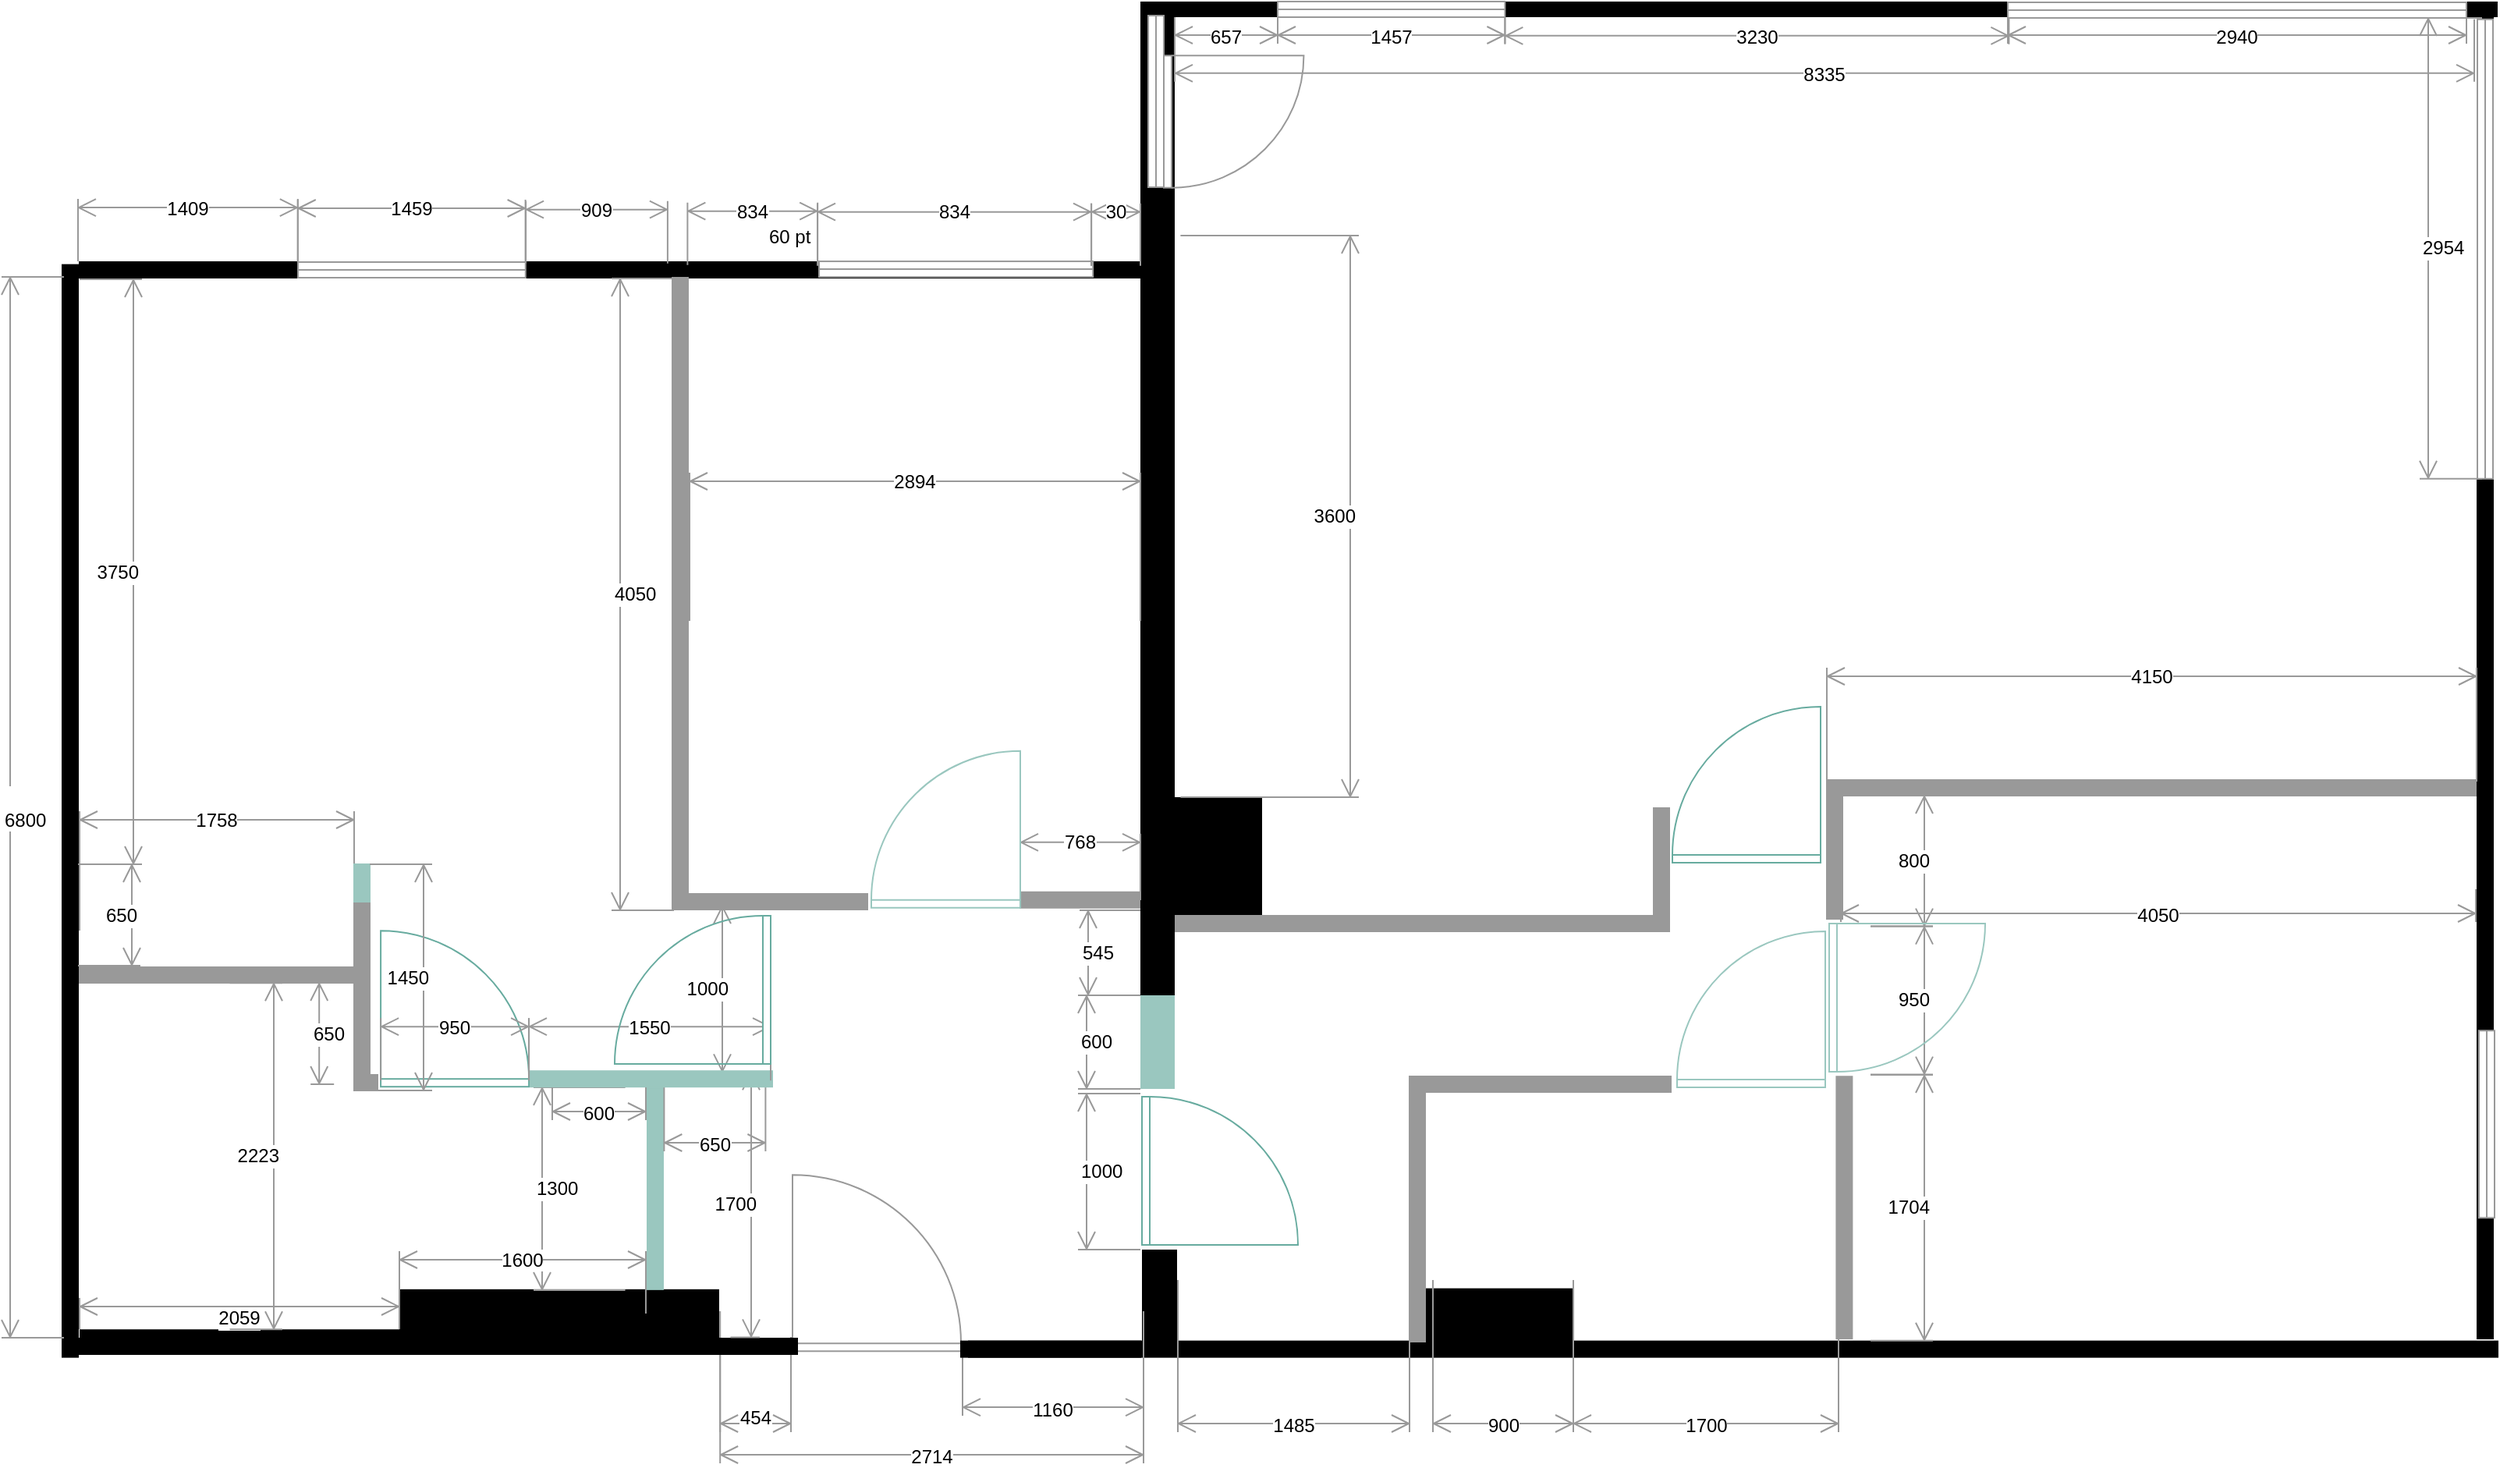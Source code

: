 <mxfile version="20.3.0" type="device"><diagram id="LmHbcjnlxek3c9rHapPQ" name="base"><mxGraphModel dx="562" dy="327" grid="1" gridSize="10" guides="1" tooltips="1" connect="1" arrows="1" fold="1" page="1" pageScale="1" pageWidth="1600" pageHeight="900" math="0" shadow="0"><root><mxCell id="0"/><mxCell id="1" parent="0"/><mxCell id="8h_9dOyON5UXDxuNTyqP-21" value="" style="verticalLabelPosition=bottom;html=1;verticalAlign=top;align=center;shape=mxgraph.floorplan.wall;fillColor=strokeColor;strokeColor=#999999;" parent="1" vertex="1"><mxGeometry x="1260" y="1242" width="420" height="10" as="geometry"/></mxCell><mxCell id="8h_9dOyON5UXDxuNTyqP-22" value="" style="verticalLabelPosition=bottom;html=1;verticalAlign=top;align=center;shape=mxgraph.floorplan.wall;fillColor=#000000;" parent="1" vertex="1"><mxGeometry x="140" y="910" width="380" height="10" as="geometry"/></mxCell><mxCell id="8h_9dOyON5UXDxuNTyqP-23" value="" style="verticalLabelPosition=bottom;html=1;verticalAlign=top;align=center;shape=mxgraph.floorplan.wall;fillColor=#000000;direction=south;" parent="1" vertex="1"><mxGeometry x="129" y="911.82" width="10" height="700" as="geometry"/></mxCell><mxCell id="8h_9dOyON5UXDxuNTyqP-24" value="" style="verticalLabelPosition=bottom;html=1;verticalAlign=top;align=center;shape=mxgraph.floorplan.wall;fillColor=#000000;" parent="1" vertex="1"><mxGeometry x="520" y="910" width="310" height="10" as="geometry"/></mxCell><mxCell id="8h_9dOyON5UXDxuNTyqP-25" value="" style="verticalLabelPosition=bottom;html=1;verticalAlign=top;align=center;shape=mxgraph.floorplan.wall;fillColor=#000000;strokeColor=none;" parent="1" vertex="1"><mxGeometry x="820" y="743" width="870" height="10" as="geometry"/></mxCell><mxCell id="8h_9dOyON5UXDxuNTyqP-26" value="" style="verticalLabelPosition=bottom;html=1;verticalAlign=top;align=center;shape=mxgraph.floorplan.wall;fillColor=#000000;direction=south;" parent="1" vertex="1"><mxGeometry x="1677" y="750" width="10" height="850" as="geometry"/></mxCell><mxCell id="8h_9dOyON5UXDxuNTyqP-27" value="" style="verticalLabelPosition=bottom;html=1;verticalAlign=top;align=center;shape=mxgraph.floorplan.wall;fillColor=#000000;" parent="1" vertex="1"><mxGeometry x="140" y="1600" width="460" height="10" as="geometry"/></mxCell><mxCell id="8h_9dOyON5UXDxuNTyqP-28" value="" style="verticalLabelPosition=bottom;html=1;verticalAlign=top;align=center;shape=mxgraph.floorplan.wall;fillColor=#000000;" parent="1" vertex="1"><mxGeometry x="710" y="1601.82" width="980" height="10" as="geometry"/></mxCell><mxCell id="8h_9dOyON5UXDxuNTyqP-29" value="" style="rounded=0;whiteSpace=wrap;html=1;strokeColor=none;fillColor=#000000;" parent="1" vertex="1"><mxGeometry x="820" y="750" width="22" height="580" as="geometry"/></mxCell><mxCell id="8h_9dOyON5UXDxuNTyqP-30" value="" style="rounded=0;whiteSpace=wrap;html=1;strokeColor=none;fillColor=#000000;" parent="1" vertex="1"><mxGeometry x="821" y="1543" width="22.5" height="60" as="geometry"/></mxCell><mxCell id="8h_9dOyON5UXDxuNTyqP-31" value="" style="verticalLabelPosition=bottom;html=1;verticalAlign=top;align=center;shape=mxgraph.floorplan.window;strokeColor=#999999;fillColor=#FFFFFF;" parent="1" vertex="1"><mxGeometry x="280" y="910" width="145.9" height="10" as="geometry"/></mxCell><mxCell id="8h_9dOyON5UXDxuNTyqP-32" value="" style="verticalLabelPosition=bottom;html=1;verticalAlign=top;align=center;shape=mxgraph.floorplan.window;strokeColor=#999999;fillColor=#FFFFFF;" parent="1" vertex="1"><mxGeometry x="614" y="909.53" width="175.6" height="10" as="geometry"/></mxCell><mxCell id="8h_9dOyON5UXDxuNTyqP-33" value="" style="verticalLabelPosition=bottom;html=1;verticalAlign=top;align=center;shape=mxgraph.floorplan.window;strokeColor=#999999;fillColor=#FFFFFF;flipV=1;" parent="1" vertex="1"><mxGeometry x="908" y="743" width="145.7" height="10" as="geometry"/></mxCell><mxCell id="8h_9dOyON5UXDxuNTyqP-34" value="" style="verticalLabelPosition=bottom;html=1;verticalAlign=top;align=center;shape=mxgraph.floorplan.window;strokeColor=#999999;fillColor=#FFFFFF;" parent="1" vertex="1"><mxGeometry x="1376" y="743.5" width="294" height="10" as="geometry"/></mxCell><mxCell id="8h_9dOyON5UXDxuNTyqP-35" value="" style="verticalLabelPosition=bottom;html=1;verticalAlign=top;align=center;shape=mxgraph.floorplan.window;strokeColor=#999999;fillColor=#FFFFFF;direction=south;" parent="1" vertex="1"><mxGeometry x="1678" y="1402.64" width="10" height="120" as="geometry"/></mxCell><mxCell id="8h_9dOyON5UXDxuNTyqP-36" value="" style="verticalLabelPosition=bottom;html=1;verticalAlign=top;align=center;shape=mxgraph.floorplan.window;strokeColor=#999999;fillColor=#FFFFFF;direction=south;" parent="1" vertex="1"><mxGeometry x="820" y="752" width="20" height="110" as="geometry"/></mxCell><mxCell id="8h_9dOyON5UXDxuNTyqP-37" value="" style="verticalLabelPosition=bottom;html=1;verticalAlign=top;align=center;shape=mxgraph.floorplan.doorRight;aspect=fixed;strokeColor=#999999;fillColor=#FFFFFF;direction=north;" parent="1" vertex="1"><mxGeometry x="835" y="777.64" width="90" height="84.71" as="geometry"/></mxCell><mxCell id="8h_9dOyON5UXDxuNTyqP-40" value="2714" style="shape=dimension;whiteSpace=wrap;html=1;align=center;points=[];verticalAlign=bottom;spacingBottom=-5;labelBackgroundColor=#ffffff;strokeColor=#999999;" parent="1" vertex="1"><mxGeometry x="550.6" y="1582.51" width="271.4" height="97.49" as="geometry"/></mxCell><mxCell id="8h_9dOyON5UXDxuNTyqP-41" value="454" style="shape=dimension;direction=west;whiteSpace=wrap;html=1;align=center;points=[];verticalAlign=bottom;spacingTop=-8;labelBackgroundColor=#ffffff;strokeColor=#999999;flipH=1;flipV=1;" parent="1" vertex="1"><mxGeometry x="550.6" y="1599.01" width="45.4" height="60.99" as="geometry"/></mxCell><mxCell id="8h_9dOyON5UXDxuNTyqP-42" value="545" style="shape=dimension;direction=south;whiteSpace=wrap;html=1;align=left;points=[];verticalAlign=middle;labelBackgroundColor=#ffffff;strokeColor=#999999;" parent="1" vertex="1"><mxGeometry x="781" y="1325.5" width="40" height="54.5" as="geometry"/></mxCell><mxCell id="8h_9dOyON5UXDxuNTyqP-43" value="2894" style="shape=dimension;direction=west;whiteSpace=wrap;html=1;align=center;points=[];verticalAlign=top;spacingTop=-8;labelBackgroundColor=#ffffff;strokeColor=#999999;fillColor=#999999;" parent="1" vertex="1"><mxGeometry x="531" y="1045" width="289" height="95" as="geometry"/></mxCell><mxCell id="8h_9dOyON5UXDxuNTyqP-44" value="1409" style="shape=dimension;direction=west;whiteSpace=wrap;html=1;align=center;points=[];verticalAlign=top;spacingTop=-8;labelBackgroundColor=#ffffff;strokeColor=#999999;fillColor=#999999;" parent="1" vertex="1"><mxGeometry x="139" y="869.53" width="140.9" height="40" as="geometry"/></mxCell><mxCell id="8h_9dOyON5UXDxuNTyqP-45" value="1459" style="shape=dimension;direction=west;whiteSpace=wrap;html=1;align=center;points=[];verticalAlign=top;spacingTop=-8;labelBackgroundColor=#ffffff;strokeColor=#999999;fillColor=#999999;" parent="1" vertex="1"><mxGeometry x="279.9" y="870" width="145.9" height="40" as="geometry"/></mxCell><mxCell id="8h_9dOyON5UXDxuNTyqP-46" value="909" style="shape=dimension;direction=west;whiteSpace=wrap;html=1;align=center;points=[];verticalAlign=top;spacingTop=-8;labelBackgroundColor=#ffffff;strokeColor=#999999;fillColor=#999999;" parent="1" vertex="1"><mxGeometry x="426.05" y="870.82" width="90.9" height="40" as="geometry"/></mxCell><mxCell id="8h_9dOyON5UXDxuNTyqP-47" value="1160" style="shape=dimension;whiteSpace=wrap;html=1;align=center;points=[];verticalAlign=bottom;spacingBottom=-5;labelBackgroundColor=#ffffff;strokeColor=#999999;fillColor=#999999;" parent="1" vertex="1"><mxGeometry x="706" y="1609.51" width="116" height="40" as="geometry"/></mxCell><mxCell id="8h_9dOyON5UXDxuNTyqP-48" value="" style="verticalLabelPosition=bottom;html=1;verticalAlign=top;align=center;shape=mxgraph.floorplan.doorRight;aspect=fixed;direction=west;strokeColor=#999999;" parent="1" vertex="1"><mxGeometry x="597" y="1493.37" width="108" height="114.76" as="geometry"/></mxCell><mxCell id="8h_9dOyON5UXDxuNTyqP-49" value="" style="verticalLabelPosition=bottom;html=1;verticalAlign=top;align=center;shape=mxgraph.floorplan.wall;fillColor=#000000;" parent="1" vertex="1"><mxGeometry x="705" y="1601.82" width="115" height="10" as="geometry"/></mxCell><mxCell id="8h_9dOyON5UXDxuNTyqP-50" value="834" style="shape=dimension;direction=west;whiteSpace=wrap;html=1;align=center;points=[];verticalAlign=top;spacingTop=-8;labelBackgroundColor=#ffffff;strokeColor=#999999;fillColor=#999999;" parent="1" vertex="1"><mxGeometry x="529.7" y="871.82" width="83.4" height="40" as="geometry"/></mxCell><mxCell id="8h_9dOyON5UXDxuNTyqP-51" value="834" style="shape=dimension;direction=west;whiteSpace=wrap;html=1;align=center;points=[];verticalAlign=top;spacingTop=-8;labelBackgroundColor=#ffffff;strokeColor=#999999;fillColor=#999999;" parent="1" vertex="1"><mxGeometry x="613" y="872.35" width="175.5" height="40" as="geometry"/></mxCell><mxCell id="8h_9dOyON5UXDxuNTyqP-52" value="30" style="shape=dimension;direction=west;whiteSpace=wrap;html=1;align=center;points=[];verticalAlign=top;spacingTop=-8;labelBackgroundColor=#ffffff;strokeColor=#999999;fillColor=#999999;" parent="1" vertex="1"><mxGeometry x="788.6" y="872.35" width="31.4" height="40" as="geometry"/></mxCell><mxCell id="8h_9dOyON5UXDxuNTyqP-53" value="1485" style="shape=dimension;whiteSpace=wrap;html=1;align=center;points=[];verticalAlign=bottom;spacingBottom=-5;labelBackgroundColor=#ffffff;strokeColor=#999999;" parent="1" vertex="1"><mxGeometry x="844" y="1562.51" width="148.5" height="97.49" as="geometry"/></mxCell><mxCell id="8h_9dOyON5UXDxuNTyqP-54" value="4150" style="shape=dimension;direction=west;whiteSpace=wrap;html=1;align=center;points=[];verticalAlign=top;spacingTop=-8;labelBackgroundColor=#ffffff;strokeColor=#999999;fillColor=#999999;" parent="1" vertex="1"><mxGeometry x="1260" y="1170" width="416.5" height="73" as="geometry"/></mxCell><mxCell id="8h_9dOyON5UXDxuNTyqP-55" value="" style="rounded=0;whiteSpace=wrap;html=1;strokeColor=#999999;fillColor=#999999;" parent="1" vertex="1"><mxGeometry x="1260" y="1243" width="10" height="88" as="geometry"/></mxCell><mxCell id="8h_9dOyON5UXDxuNTyqP-56" value="800" style="shape=dimension;direction=north;whiteSpace=wrap;html=1;align=right;points=[];verticalAlign=middle;labelBackgroundColor=#ffffff;strokeColor=#999999;fillColor=#999999;" parent="1" vertex="1"><mxGeometry x="1288" y="1252" width="40" height="83.8" as="geometry"/></mxCell><mxCell id="8h_9dOyON5UXDxuNTyqP-57" value="1704" style="shape=dimension;direction=north;whiteSpace=wrap;html=1;align=right;points=[];verticalAlign=middle;labelBackgroundColor=#ffffff;strokeColor=#999999;fillColor=#999999;" parent="1" vertex="1"><mxGeometry x="1288" y="1431" width="40" height="170.4" as="geometry"/></mxCell><mxCell id="8h_9dOyON5UXDxuNTyqP-58" value="950" style="shape=dimension;direction=north;whiteSpace=wrap;html=1;align=right;points=[];verticalAlign=middle;labelBackgroundColor=#ffffff;strokeColor=#999999;fillColor=#999999;" parent="1" vertex="1"><mxGeometry x="1288" y="1335.8" width="40" height="95" as="geometry"/></mxCell><mxCell id="8h_9dOyON5UXDxuNTyqP-59" value="" style="rounded=0;whiteSpace=wrap;html=1;strokeColor=none;fillColor=#000000;" parent="1" vertex="1"><mxGeometry x="1000" y="1567.81" width="97.5" height="34" as="geometry"/></mxCell><mxCell id="8h_9dOyON5UXDxuNTyqP-60" value="900" style="shape=dimension;whiteSpace=wrap;html=1;align=center;points=[];verticalAlign=bottom;spacingBottom=-5;labelBackgroundColor=#ffffff;strokeColor=#999999;" parent="1" vertex="1"><mxGeometry x="1007.5" y="1562.51" width="90" height="97.49" as="geometry"/></mxCell><mxCell id="8h_9dOyON5UXDxuNTyqP-61" value="1700" style="shape=dimension;whiteSpace=wrap;html=1;align=center;points=[];verticalAlign=bottom;spacingBottom=-5;labelBackgroundColor=#ffffff;strokeColor=#999999;" parent="1" vertex="1"><mxGeometry x="1097.5" y="1562.51" width="170" height="97.49" as="geometry"/></mxCell><mxCell id="8h_9dOyON5UXDxuNTyqP-62" value="" style="rounded=0;whiteSpace=wrap;html=1;strokeColor=none;fillColor=#000000;" parent="1" vertex="1"><mxGeometry x="840" y="1253" width="58" height="77" as="geometry"/></mxCell><mxCell id="8h_9dOyON5UXDxuNTyqP-64" value="3600" style="shape=dimension;direction=north;whiteSpace=wrap;html=1;align=right;points=[];verticalAlign=middle;labelBackgroundColor=#ffffff;strokeColor=#999999;fillColor=#999999;" parent="1" vertex="1"><mxGeometry x="845.7" y="893" width="114.3" height="360" as="geometry"/></mxCell><mxCell id="8h_9dOyON5UXDxuNTyqP-67" value="2954" style="shape=dimension;direction=south;whiteSpace=wrap;html=1;align=left;points=[];verticalAlign=middle;labelBackgroundColor=#ffffff;strokeColor=#999999;fillColor=#999999;" parent="1" vertex="1"><mxGeometry x="1640" y="753.5" width="40" height="295.4" as="geometry"/></mxCell><mxCell id="8h_9dOyON5UXDxuNTyqP-68" value="" style="verticalLabelPosition=bottom;html=1;verticalAlign=top;align=center;shape=mxgraph.floorplan.window;strokeColor=#999999;fillColor=#FFFFFF;direction=south;" parent="1" vertex="1"><mxGeometry x="1677" y="754.4" width="10" height="294.5" as="geometry"/></mxCell><mxCell id="8h_9dOyON5UXDxuNTyqP-69" value="8335" style="shape=dimension;whiteSpace=wrap;html=1;align=center;points=[];verticalAlign=bottom;spacingBottom=-5;labelBackgroundColor=#ffffff;strokeColor=#999999;fillColor=#999999;" parent="1" vertex="1"><mxGeometry x="842" y="754.4" width="833" height="40" as="geometry"/></mxCell><mxCell id="8h_9dOyON5UXDxuNTyqP-70" value="2940" style="shape=dimension;whiteSpace=wrap;html=1;align=center;points=[];verticalAlign=bottom;spacingBottom=-5;labelBackgroundColor=#ffffff;strokeColor=#999999;fillColor=#999999;" parent="1" vertex="1"><mxGeometry x="1376" y="750" width="294" height="20" as="geometry"/></mxCell><mxCell id="8h_9dOyON5UXDxuNTyqP-71" value="657" style="shape=dimension;whiteSpace=wrap;html=1;align=center;points=[];verticalAlign=bottom;spacingBottom=-5;labelBackgroundColor=#ffffff;strokeColor=#999999;fillColor=#999999;" parent="1" vertex="1"><mxGeometry x="842" y="753" width="66" height="17" as="geometry"/></mxCell><mxCell id="8h_9dOyON5UXDxuNTyqP-72" value="1457" style="shape=dimension;whiteSpace=wrap;html=1;align=center;points=[];verticalAlign=bottom;spacingBottom=-5;labelBackgroundColor=#ffffff;strokeColor=#999999;fillColor=#999999;" parent="1" vertex="1"><mxGeometry x="908" y="753" width="145.7" height="17" as="geometry"/></mxCell><mxCell id="8h_9dOyON5UXDxuNTyqP-73" value="3230" style="shape=dimension;whiteSpace=wrap;html=1;align=center;points=[];verticalAlign=bottom;spacingBottom=-5;labelBackgroundColor=#ffffff;strokeColor=#999999;fillColor=#999999;" parent="1" vertex="1"><mxGeometry x="1053.7" y="753.4" width="323" height="17" as="geometry"/></mxCell><mxCell id="8h_9dOyON5UXDxuNTyqP-74" value="768" style="shape=dimension;direction=west;whiteSpace=wrap;html=1;align=center;points=[];verticalAlign=top;spacingTop=-8;labelBackgroundColor=#ffffff;strokeColor=#999999;fillColor=#999999;" parent="1" vertex="1"><mxGeometry x="743" y="1276.4" width="77" height="40" as="geometry"/></mxCell><mxCell id="8h_9dOyON5UXDxuNTyqP-75" value="" style="verticalLabelPosition=bottom;html=1;verticalAlign=top;align=center;shape=mxgraph.floorplan.wall;fillColor=strokeColor;strokeColor=#999999;" parent="1" vertex="1"><mxGeometry x="743" y="1313.88" width="77" height="10" as="geometry"/></mxCell><mxCell id="8h_9dOyON5UXDxuNTyqP-76" value="" style="verticalLabelPosition=bottom;html=1;verticalAlign=top;align=center;shape=mxgraph.floorplan.doorRight;strokeColor=#9AC7BF;fillColor=none;flipH=0;flipV=1;direction=east;" parent="1" vertex="1"><mxGeometry x="647.5" y="1228.38" width="95.5" height="95.5" as="geometry"/></mxCell><mxCell id="8h_9dOyON5UXDxuNTyqP-77" value="&lt;br&gt;6800" style="shape=dimension;direction=south;whiteSpace=wrap;html=1;align=left;points=[];verticalAlign=middle;labelBackgroundColor=#ffffff;strokeColor=#999999;fillColor=#999999;" parent="1" vertex="1"><mxGeometry x="90" y="919.53" width="40" height="680" as="geometry"/></mxCell><mxCell id="8h_9dOyON5UXDxuNTyqP-78" value="" style="verticalLabelPosition=bottom;html=1;verticalAlign=top;align=center;shape=mxgraph.floorplan.wallCorner;fillColor=strokeColor;strokeColor=#999999;" parent="1" vertex="1"><mxGeometry x="992.5" y="1432" width="167.5" height="170" as="geometry"/></mxCell><mxCell id="8h_9dOyON5UXDxuNTyqP-79" value="" style="verticalLabelPosition=bottom;html=1;verticalAlign=top;align=center;shape=mxgraph.floorplan.wall;fillColor=strokeColor;direction=south;strokeColor=#999999;" parent="1" vertex="1"><mxGeometry x="1266.2" y="1432.13" width="10" height="167.87" as="geometry"/></mxCell><mxCell id="8h_9dOyON5UXDxuNTyqP-88" value="" style="verticalLabelPosition=bottom;html=1;verticalAlign=top;align=center;shape=mxgraph.floorplan.doorLeft;strokeColor=#9AC7BF;fillColor=#FFFFFF;direction=north;flipV=1;" parent="1" vertex="1"><mxGeometry x="1261.5" y="1334" width="85" height="95" as="geometry"/></mxCell><mxCell id="8h_9dOyON5UXDxuNTyqP-92" value="" style="verticalLabelPosition=bottom;html=1;verticalAlign=top;align=center;shape=mxgraph.floorplan.doorLeft;strokeColor=#9AC7BF;fillColor=#FFFFFF;direction=east;flipV=1;flipH=1;" parent="1" vertex="1"><mxGeometry x="1164" y="1354" width="95" height="85" as="geometry"/></mxCell><mxCell id="8h_9dOyON5UXDxuNTyqP-109" value="" style="verticalLabelPosition=bottom;html=1;verticalAlign=top;align=center;shape=mxgraph.floorplan.wallCorner;fillColor=strokeColor;direction=north;strokeColor=#999999;" parent="1" vertex="1"><mxGeometry x="520" y="920" width="125" height="405" as="geometry"/></mxCell><mxCell id="8h_9dOyON5UXDxuNTyqP-129" value="60 pt" style="text;whiteSpace=wrap;html=1;" parent="1" vertex="1"><mxGeometry x="580" y="880" width="60" height="40" as="geometry"/></mxCell><mxCell id="8h_9dOyON5UXDxuNTyqP-134" value="" style="verticalLabelPosition=bottom;html=1;verticalAlign=top;align=center;shape=mxgraph.floorplan.wall;fillColor=#000000;" parent="1" vertex="1"><mxGeometry x="140" y="1600" width="460" height="10" as="geometry"/></mxCell><mxCell id="8h_9dOyON5UXDxuNTyqP-135" value="" style="rounded=0;whiteSpace=wrap;html=1;strokeColor=none;fillColor=#000000;" parent="1" vertex="1"><mxGeometry x="345" y="1568.43" width="205" height="31.57" as="geometry"/></mxCell><mxCell id="8h_9dOyON5UXDxuNTyqP-136" value="" style="rounded=0;whiteSpace=wrap;html=1;strokeColor=none;fillColor=#000000;" parent="1" vertex="1"><mxGeometry x="140" y="1594.13" width="399.6" height="5.87" as="geometry"/></mxCell><mxCell id="8h_9dOyON5UXDxuNTyqP-137" value="" style="verticalLabelPosition=bottom;html=1;verticalAlign=top;align=center;shape=mxgraph.floorplan.wallCorner;fillColor=strokeColor;direction=north;strokeColor=#999999;" parent="1" vertex="1"><mxGeometry x="316" y="1320" width="15" height="121.02" as="geometry"/></mxCell><mxCell id="8h_9dOyON5UXDxuNTyqP-138" value="" style="verticalLabelPosition=bottom;html=1;verticalAlign=top;align=center;shape=mxgraph.floorplan.wall;fillColor=strokeColor;direction=south;strokeColor=#9AC7BF;" parent="1" vertex="1"><mxGeometry x="504.0" y="1439.44" width="10" height="128.99" as="geometry"/></mxCell><mxCell id="8h_9dOyON5UXDxuNTyqP-139" value="650" style="shape=dimension;whiteSpace=wrap;html=1;align=center;points=[];verticalAlign=bottom;spacingBottom=-5;labelBackgroundColor=#ffffff;strokeColor=#999999;" parent="1" vertex="1"><mxGeometry x="514.7" y="1439" width="65" height="41" as="geometry"/></mxCell><mxCell id="8h_9dOyON5UXDxuNTyqP-140" value="1700" style="shape=dimension;direction=north;whiteSpace=wrap;html=1;align=right;points=[];verticalAlign=middle;labelBackgroundColor=#ffffff;strokeColor=#999999;" parent="1" vertex="1"><mxGeometry x="557.2" y="1429.2" width="18.8" height="170" as="geometry"/></mxCell><mxCell id="8h_9dOyON5UXDxuNTyqP-141" value="" style="verticalLabelPosition=bottom;html=1;verticalAlign=top;align=center;shape=mxgraph.floorplan.doorRight;strokeColor=#67AB9F;fillColor=default;flipH=1;flipV=1;" parent="1" vertex="1"><mxGeometry x="333.05" y="1342.6" width="95" height="96" as="geometry"/></mxCell><mxCell id="8h_9dOyON5UXDxuNTyqP-142" value="1000" style="shape=dimension;direction=north;whiteSpace=wrap;html=1;align=right;points=[];verticalAlign=middle;labelBackgroundColor=#ffffff;strokeColor=#999999;" parent="1" vertex="1"><mxGeometry x="520.7" y="1322.57" width="36.8" height="106.63" as="geometry"/></mxCell><mxCell id="8h_9dOyON5UXDxuNTyqP-143" value="1300" style="shape=dimension;direction=south;whiteSpace=wrap;html=1;align=left;points=[];verticalAlign=middle;labelBackgroundColor=#ffffff;strokeColor=#999999;" parent="1" vertex="1"><mxGeometry x="431" y="1439" width="58.8" height="130" as="geometry"/></mxCell><mxCell id="8h_9dOyON5UXDxuNTyqP-144" value="" style="verticalLabelPosition=bottom;html=1;verticalAlign=top;align=center;shape=mxgraph.floorplan.wall;fillColor=strokeColor;strokeColor=#9AC7BF;" parent="1" vertex="1"><mxGeometry x="429" y="1428.6" width="155" height="10" as="geometry"/></mxCell><mxCell id="8h_9dOyON5UXDxuNTyqP-145" value="1550" style="shape=dimension;direction=west;whiteSpace=wrap;html=1;align=center;points=[];verticalAlign=top;spacingTop=-8;labelBackgroundColor=#ffffff;strokeColor=#999999;" parent="1" vertex="1"><mxGeometry x="428" y="1394.6" width="155" height="40" as="geometry"/></mxCell><mxCell id="8h_9dOyON5UXDxuNTyqP-146" value="950" style="shape=dimension;direction=west;whiteSpace=wrap;html=1;align=center;points=[];verticalAlign=top;spacingTop=-8;labelBackgroundColor=#ffffff;strokeColor=#999999;" parent="1" vertex="1"><mxGeometry x="333.05" y="1394.6" width="95" height="40" as="geometry"/></mxCell><mxCell id="8h_9dOyON5UXDxuNTyqP-147" value="650" style="shape=dimension;direction=south;whiteSpace=wrap;html=1;align=left;points=[];verticalAlign=middle;labelBackgroundColor=#ffffff;strokeColor=#999999;" parent="1" vertex="1"><mxGeometry x="288.1" y="1372" width="15" height="65" as="geometry"/></mxCell><mxCell id="8h_9dOyON5UXDxuNTyqP-149" value="1758" style="shape=dimension;direction=west;whiteSpace=wrap;html=1;align=center;points=[];verticalAlign=top;spacingTop=-8;labelBackgroundColor=#ffffff;strokeColor=#999999;fillColor=#999999;" parent="1" vertex="1"><mxGeometry x="140" y="1262" width="176" height="76.5" as="geometry"/></mxCell><mxCell id="8h_9dOyON5UXDxuNTyqP-150" value="4050" style="shape=dimension;whiteSpace=wrap;html=1;align=center;points=[];verticalAlign=bottom;spacingBottom=-5;labelBackgroundColor=#ffffff;strokeColor=#999999;fillColor=#999999;" parent="1" vertex="1"><mxGeometry x="1269" y="1312" width="407" height="21" as="geometry"/></mxCell><mxCell id="8h_9dOyON5UXDxuNTyqP-151" value="" style="verticalLabelPosition=bottom;html=1;verticalAlign=top;align=center;shape=mxgraph.floorplan.doorRight;strokeColor=#67AB9F;fillColor=default;flipH=1;flipV=1;direction=north;" parent="1" vertex="1"><mxGeometry x="487" y="1329" width="96" height="95" as="geometry"/></mxCell><mxCell id="8h_9dOyON5UXDxuNTyqP-154" value="" style="verticalLabelPosition=bottom;html=1;verticalAlign=top;align=center;shape=mxgraph.floorplan.wall;fillColor=strokeColor;strokeColor=#999999;" parent="1" vertex="1"><mxGeometry x="140" y="1362" width="176" height="10" as="geometry"/></mxCell><mxCell id="8h_9dOyON5UXDxuNTyqP-159" value="2059" style="shape=dimension;whiteSpace=wrap;html=1;align=center;points=[];verticalAlign=middle;spacingBottom=-5;labelBackgroundColor=#ffffff;strokeColor=#999999;direction=west;" parent="1" vertex="1"><mxGeometry x="140" y="1574" width="205" height="20" as="geometry"/></mxCell><mxCell id="8h_9dOyON5UXDxuNTyqP-160" value="2223" style="shape=dimension;direction=north;whiteSpace=wrap;html=1;align=right;points=[];verticalAlign=middle;labelBackgroundColor=#ffffff;strokeColor=#999999;" parent="1" vertex="1"><mxGeometry x="236.25" y="1372.13" width="33.75" height="222" as="geometry"/></mxCell><mxCell id="8h_9dOyON5UXDxuNTyqP-161" value="" style="verticalLabelPosition=bottom;html=1;verticalAlign=top;align=center;shape=mxgraph.floorplan.wallCorner;fillColor=strokeColor;direction=west;strokeColor=#999999;flipH=0;" parent="1" vertex="1"><mxGeometry x="840" y="1260" width="319" height="79" as="geometry"/></mxCell><mxCell id="8h_9dOyON5UXDxuNTyqP-162" value="" style="rounded=0;whiteSpace=wrap;html=1;strokeColor=none;fillColor=#000000;" parent="1" vertex="1"><mxGeometry x="820" y="1319" width="22" height="61" as="geometry"/></mxCell><mxCell id="8h_9dOyON5UXDxuNTyqP-163" value="1600" style="shape=dimension;direction=west;whiteSpace=wrap;html=1;align=center;points=[];verticalAlign=top;spacingTop=-8;labelBackgroundColor=#ffffff;strokeColor=#999999;fillColor=#9AC7BF;" parent="1" vertex="1"><mxGeometry x="345" y="1544" width="158" height="40" as="geometry"/></mxCell><mxCell id="8h_9dOyON5UXDxuNTyqP-164" value="600" style="shape=dimension;whiteSpace=wrap;html=1;align=center;points=[];verticalAlign=bottom;spacingBottom=-5;labelBackgroundColor=#ffffff;strokeColor=#999999;fillColor=#9AC7BF;" parent="1" vertex="1"><mxGeometry x="443" y="1439" width="60" height="21" as="geometry"/></mxCell><mxCell id="8h_9dOyON5UXDxuNTyqP-171" value="" style="verticalLabelPosition=bottom;html=1;verticalAlign=top;align=center;shape=mxgraph.floorplan.wall;fillColor=strokeColor;direction=south;strokeColor=#9AC7BF;" parent="1" vertex="1"><mxGeometry x="316" y="1296" width="10" height="24" as="geometry"/></mxCell><mxCell id="8h_9dOyON5UXDxuNTyqP-172" value="1450" style="shape=dimension;direction=north;whiteSpace=wrap;html=1;align=right;points=[];verticalAlign=middle;labelBackgroundColor=#ffffff;strokeColor=#999999;fillColor=#9AC7BF;" parent="1" vertex="1"><mxGeometry x="326" y="1296.02" width="40" height="145" as="geometry"/></mxCell><mxCell id="8h_9dOyON5UXDxuNTyqP-173" value="4050" style="shape=dimension;direction=south;whiteSpace=wrap;html=1;align=left;points=[];verticalAlign=middle;labelBackgroundColor=#ffffff;strokeColor=#999999;fillColor=#999999;" parent="1" vertex="1"><mxGeometry x="481" y="920.53" width="40" height="405" as="geometry"/></mxCell><mxCell id="8h_9dOyON5UXDxuNTyqP-174" value="3750" style="shape=dimension;direction=north;whiteSpace=wrap;html=1;align=right;points=[];verticalAlign=middle;labelBackgroundColor=#ffffff;strokeColor=#999999;fillColor=#999999;" parent="1" vertex="1"><mxGeometry x="140" y="921.02" width="40" height="375" as="geometry"/></mxCell><mxCell id="8h_9dOyON5UXDxuNTyqP-175" value="650" style="shape=dimension;direction=north;whiteSpace=wrap;html=1;align=right;points=[];verticalAlign=middle;labelBackgroundColor=#ffffff;strokeColor=#999999;fillColor=#999999;" parent="1" vertex="1"><mxGeometry x="139" y="1296.02" width="40" height="65" as="geometry"/></mxCell><mxCell id="8h_9dOyON5UXDxuNTyqP-176" value="" style="verticalLabelPosition=bottom;html=1;verticalAlign=top;align=center;shape=mxgraph.floorplan.doorRight;strokeColor=#67AB9F;fillColor=default;flipH=0;flipV=1;" parent="1" vertex="1"><mxGeometry x="1161" y="1199" width="95" height="96" as="geometry"/></mxCell><mxCell id="4azIXNKp-PQ6R5DC9dah-5" value="" style="rounded=0;whiteSpace=wrap;html=1;strokeColor=none;fillColor=#9AC7BF;" vertex="1" parent="1"><mxGeometry x="820" y="1380" width="22" height="60" as="geometry"/></mxCell><mxCell id="4azIXNKp-PQ6R5DC9dah-6" value="1000" style="shape=dimension;direction=south;whiteSpace=wrap;html=1;align=left;points=[];verticalAlign=middle;labelBackgroundColor=#ffffff;strokeColor=#999999;" vertex="1" parent="1"><mxGeometry x="780" y="1443" width="40" height="100" as="geometry"/></mxCell><mxCell id="4azIXNKp-PQ6R5DC9dah-7" value="" style="verticalLabelPosition=bottom;html=1;verticalAlign=top;align=center;shape=mxgraph.floorplan.doorRight;strokeColor=#67AB9F;fillColor=default;flipH=0;flipV=1;direction=north;" vertex="1" parent="1"><mxGeometry x="821" y="1445" width="96" height="95" as="geometry"/></mxCell><mxCell id="4azIXNKp-PQ6R5DC9dah-8" value="600" style="shape=dimension;direction=south;whiteSpace=wrap;html=1;align=left;points=[];verticalAlign=middle;labelBackgroundColor=#ffffff;strokeColor=#999999;" vertex="1" parent="1"><mxGeometry x="780" y="1380" width="40" height="60" as="geometry"/></mxCell></root></mxGraphModel></diagram></mxfile>